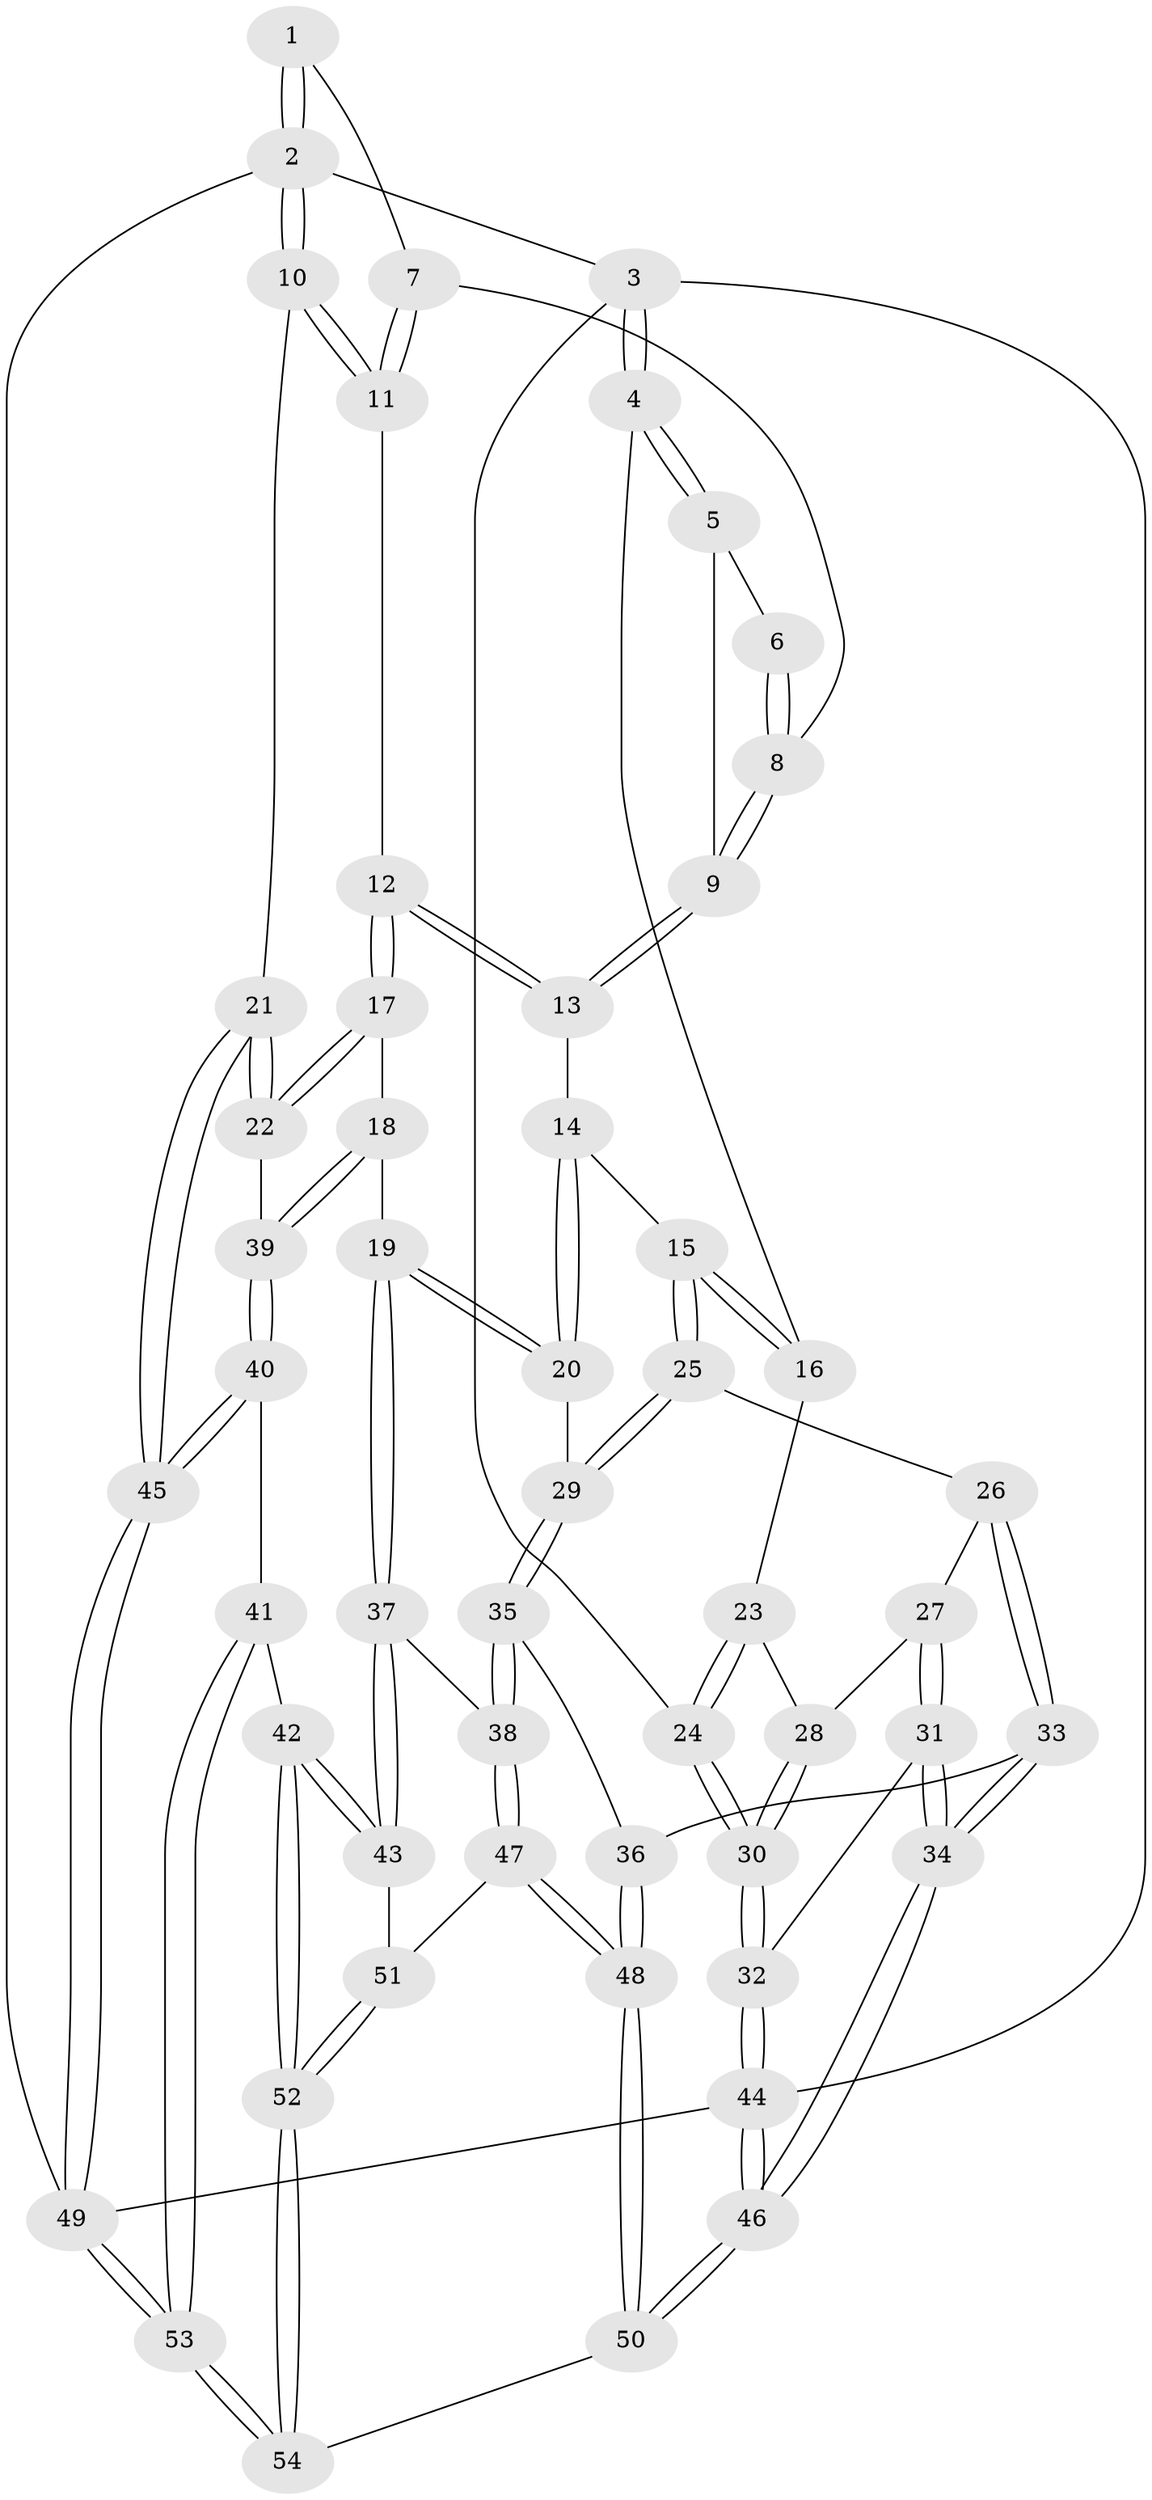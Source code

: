 // Generated by graph-tools (version 1.1) at 2025/27/03/09/25 03:27:15]
// undirected, 54 vertices, 132 edges
graph export_dot {
graph [start="1"]
  node [color=gray90,style=filled];
  1 [pos="+0.8740014376601439+0"];
  2 [pos="+1+0"];
  3 [pos="+0+0"];
  4 [pos="+0+0"];
  5 [pos="+0.4657199316603841+0"];
  6 [pos="+0.8484651283761497+0"];
  7 [pos="+0.8598957172356531+0.1553894193986765"];
  8 [pos="+0.669368721410814+0.19537726214871487"];
  9 [pos="+0.6241421028474053+0.21659041059011733"];
  10 [pos="+1+0.3518207893921876"];
  11 [pos="+0.9751271055029891+0.30999595674397545"];
  12 [pos="+0.82190725669018+0.3901526642747302"];
  13 [pos="+0.6073437395149317+0.3028169131865671"];
  14 [pos="+0.5566086623483869+0.34730110190606495"];
  15 [pos="+0.4030872039098155+0.3669623912656699"];
  16 [pos="+0.2777114393399931+0.3173357617977"];
  17 [pos="+0.7936117303191905+0.5191021160627693"];
  18 [pos="+0.6756623074632817+0.6027030750965279"];
  19 [pos="+0.6718063437221606+0.6033411408625471"];
  20 [pos="+0.6294307357665807+0.5702902096832053"];
  21 [pos="+1+0.6109038101919768"];
  22 [pos="+0.9546082078327619+0.6286270685979202"];
  23 [pos="+0.26347472605457906+0.3535295085300735"];
  24 [pos="+0+0.5636047605425072"];
  25 [pos="+0.4184341211344263+0.5147294580470994"];
  26 [pos="+0.3349389663851235+0.606641708799364"];
  27 [pos="+0.22320414223892454+0.47763187433554094"];
  28 [pos="+0.2230424484533643+0.47652879582478264"];
  29 [pos="+0.48689761786545127+0.5970376384753974"];
  30 [pos="+0+0.586086081583923"];
  31 [pos="+0.18114965966162938+0.6709959810927958"];
  32 [pos="+0+0.6240359148210279"];
  33 [pos="+0.32489373210503475+0.7402600503962078"];
  34 [pos="+0.27227248910001356+0.7616131895393718"];
  35 [pos="+0.4194658875096975+0.7443646323411929"];
  36 [pos="+0.3829256249473892+0.744380582571587"];
  37 [pos="+0.6608935647213222+0.634991688263644"];
  38 [pos="+0.4947185376291881+0.7883735360692327"];
  39 [pos="+0.8387413563739026+0.7263823749556982"];
  40 [pos="+0.8235437282980287+0.836241055841579"];
  41 [pos="+0.8104597642681524+0.8568919796409512"];
  42 [pos="+0.782309122341932+0.8623353025649793"];
  43 [pos="+0.6986549184869267+0.8276236120013256"];
  44 [pos="+0+1"];
  45 [pos="+1+0.7576967661381151"];
  46 [pos="+0.007100879818313852+1"];
  47 [pos="+0.5383473617734977+0.8628917748044218"];
  48 [pos="+0.41431260569098277+1"];
  49 [pos="+1+1"];
  50 [pos="+0.35627535129065585+1"];
  51 [pos="+0.5494251446634719+0.8641263071663368"];
  52 [pos="+0.6933076276124139+1"];
  53 [pos="+1+1"];
  54 [pos="+0.6793159373850853+1"];
  1 -- 2;
  1 -- 2;
  1 -- 7;
  2 -- 3;
  2 -- 10;
  2 -- 10;
  2 -- 49;
  3 -- 4;
  3 -- 4;
  3 -- 24;
  3 -- 44;
  4 -- 5;
  4 -- 5;
  4 -- 16;
  5 -- 6;
  5 -- 9;
  6 -- 8;
  6 -- 8;
  7 -- 8;
  7 -- 11;
  7 -- 11;
  8 -- 9;
  8 -- 9;
  9 -- 13;
  9 -- 13;
  10 -- 11;
  10 -- 11;
  10 -- 21;
  11 -- 12;
  12 -- 13;
  12 -- 13;
  12 -- 17;
  12 -- 17;
  13 -- 14;
  14 -- 15;
  14 -- 20;
  14 -- 20;
  15 -- 16;
  15 -- 16;
  15 -- 25;
  15 -- 25;
  16 -- 23;
  17 -- 18;
  17 -- 22;
  17 -- 22;
  18 -- 19;
  18 -- 39;
  18 -- 39;
  19 -- 20;
  19 -- 20;
  19 -- 37;
  19 -- 37;
  20 -- 29;
  21 -- 22;
  21 -- 22;
  21 -- 45;
  21 -- 45;
  22 -- 39;
  23 -- 24;
  23 -- 24;
  23 -- 28;
  24 -- 30;
  24 -- 30;
  25 -- 26;
  25 -- 29;
  25 -- 29;
  26 -- 27;
  26 -- 33;
  26 -- 33;
  27 -- 28;
  27 -- 31;
  27 -- 31;
  28 -- 30;
  28 -- 30;
  29 -- 35;
  29 -- 35;
  30 -- 32;
  30 -- 32;
  31 -- 32;
  31 -- 34;
  31 -- 34;
  32 -- 44;
  32 -- 44;
  33 -- 34;
  33 -- 34;
  33 -- 36;
  34 -- 46;
  34 -- 46;
  35 -- 36;
  35 -- 38;
  35 -- 38;
  36 -- 48;
  36 -- 48;
  37 -- 38;
  37 -- 43;
  37 -- 43;
  38 -- 47;
  38 -- 47;
  39 -- 40;
  39 -- 40;
  40 -- 41;
  40 -- 45;
  40 -- 45;
  41 -- 42;
  41 -- 53;
  41 -- 53;
  42 -- 43;
  42 -- 43;
  42 -- 52;
  42 -- 52;
  43 -- 51;
  44 -- 46;
  44 -- 46;
  44 -- 49;
  45 -- 49;
  45 -- 49;
  46 -- 50;
  46 -- 50;
  47 -- 48;
  47 -- 48;
  47 -- 51;
  48 -- 50;
  48 -- 50;
  49 -- 53;
  49 -- 53;
  50 -- 54;
  51 -- 52;
  51 -- 52;
  52 -- 54;
  52 -- 54;
  53 -- 54;
  53 -- 54;
}

